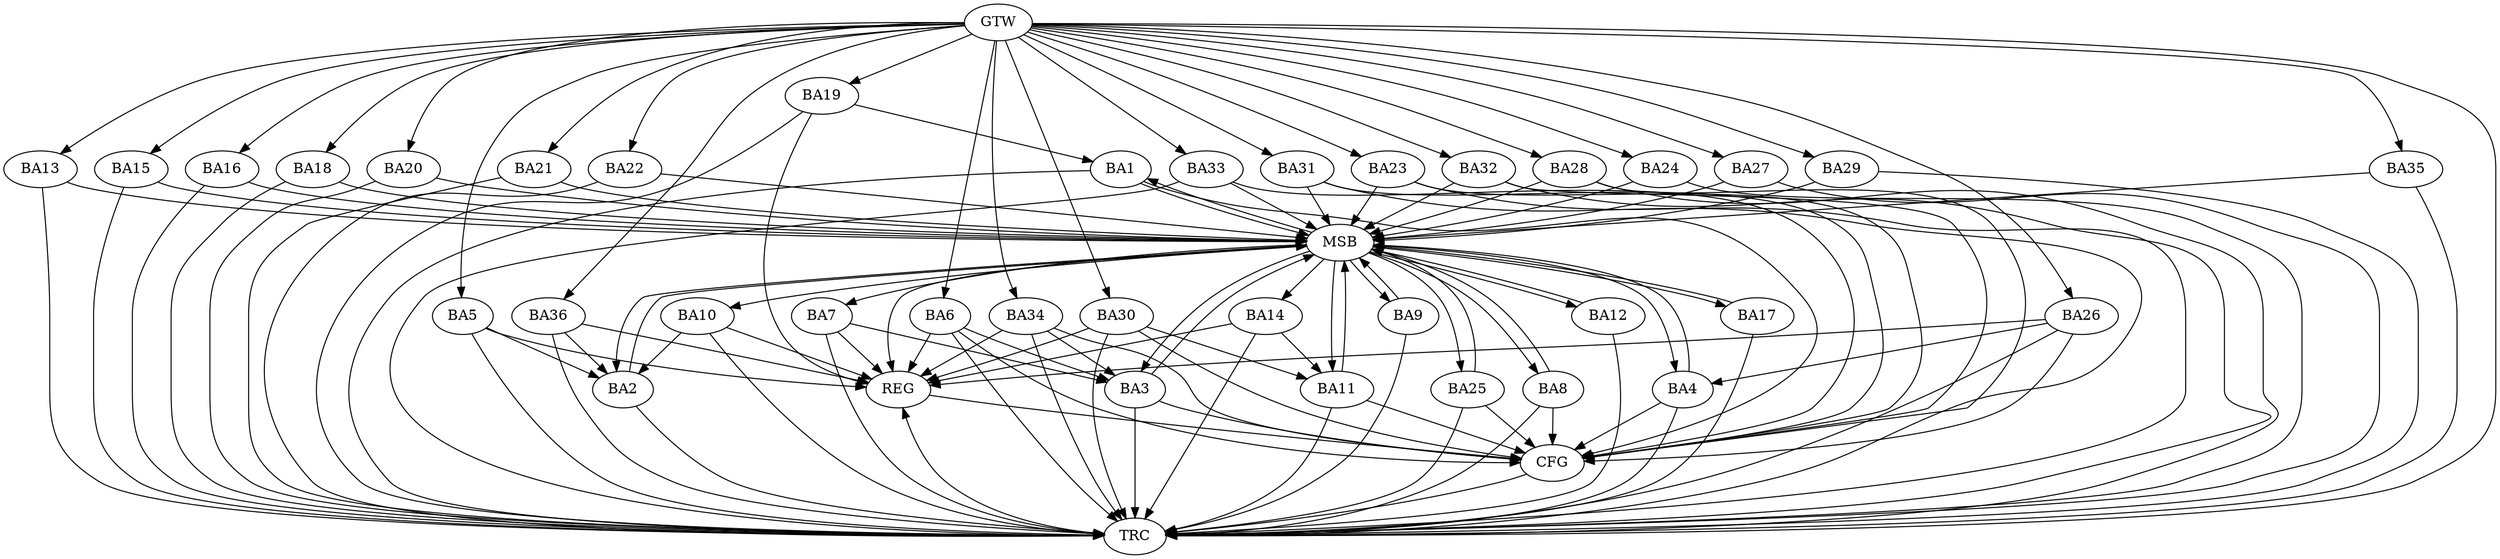 strict digraph G {
  BA1 [ label="BA1" ];
  BA2 [ label="BA2" ];
  BA3 [ label="BA3" ];
  BA4 [ label="BA4" ];
  BA5 [ label="BA5" ];
  BA6 [ label="BA6" ];
  BA7 [ label="BA7" ];
  BA8 [ label="BA8" ];
  BA9 [ label="BA9" ];
  BA10 [ label="BA10" ];
  BA11 [ label="BA11" ];
  BA12 [ label="BA12" ];
  BA13 [ label="BA13" ];
  BA14 [ label="BA14" ];
  BA15 [ label="BA15" ];
  BA16 [ label="BA16" ];
  BA17 [ label="BA17" ];
  BA18 [ label="BA18" ];
  BA19 [ label="BA19" ];
  BA20 [ label="BA20" ];
  BA21 [ label="BA21" ];
  BA22 [ label="BA22" ];
  BA23 [ label="BA23" ];
  BA24 [ label="BA24" ];
  BA25 [ label="BA25" ];
  BA26 [ label="BA26" ];
  BA27 [ label="BA27" ];
  BA28 [ label="BA28" ];
  BA29 [ label="BA29" ];
  BA30 [ label="BA30" ];
  BA31 [ label="BA31" ];
  BA32 [ label="BA32" ];
  BA33 [ label="BA33" ];
  BA34 [ label="BA34" ];
  BA35 [ label="BA35" ];
  BA36 [ label="BA36" ];
  GTW [ label="GTW" ];
  REG [ label="REG" ];
  MSB [ label="MSB" ];
  CFG [ label="CFG" ];
  TRC [ label="TRC" ];
  BA5 -> BA2;
  BA6 -> BA3;
  BA7 -> BA3;
  BA10 -> BA2;
  BA14 -> BA11;
  BA19 -> BA1;
  BA26 -> BA4;
  BA30 -> BA11;
  BA34 -> BA3;
  BA36 -> BA2;
  GTW -> BA5;
  GTW -> BA6;
  GTW -> BA13;
  GTW -> BA15;
  GTW -> BA16;
  GTW -> BA18;
  GTW -> BA19;
  GTW -> BA20;
  GTW -> BA21;
  GTW -> BA22;
  GTW -> BA23;
  GTW -> BA24;
  GTW -> BA26;
  GTW -> BA27;
  GTW -> BA28;
  GTW -> BA29;
  GTW -> BA30;
  GTW -> BA31;
  GTW -> BA32;
  GTW -> BA33;
  GTW -> BA34;
  GTW -> BA35;
  GTW -> BA36;
  BA5 -> REG;
  BA6 -> REG;
  BA7 -> REG;
  BA10 -> REG;
  BA14 -> REG;
  BA19 -> REG;
  BA26 -> REG;
  BA30 -> REG;
  BA34 -> REG;
  BA36 -> REG;
  BA1 -> MSB;
  MSB -> BA2;
  MSB -> REG;
  BA2 -> MSB;
  MSB -> BA1;
  BA3 -> MSB;
  BA4 -> MSB;
  BA8 -> MSB;
  MSB -> BA7;
  BA9 -> MSB;
  MSB -> BA4;
  BA11 -> MSB;
  MSB -> BA3;
  BA12 -> MSB;
  BA13 -> MSB;
  MSB -> BA12;
  BA15 -> MSB;
  BA16 -> MSB;
  MSB -> BA11;
  BA17 -> MSB;
  BA18 -> MSB;
  MSB -> BA14;
  BA20 -> MSB;
  MSB -> BA9;
  BA21 -> MSB;
  MSB -> BA10;
  BA22 -> MSB;
  BA23 -> MSB;
  BA24 -> MSB;
  BA25 -> MSB;
  BA27 -> MSB;
  MSB -> BA17;
  BA28 -> MSB;
  BA29 -> MSB;
  BA31 -> MSB;
  BA32 -> MSB;
  BA33 -> MSB;
  MSB -> BA25;
  BA35 -> MSB;
  MSB -> BA8;
  BA4 -> CFG;
  BA33 -> CFG;
  BA25 -> CFG;
  BA30 -> CFG;
  BA6 -> CFG;
  BA3 -> CFG;
  BA1 -> CFG;
  BA11 -> CFG;
  BA31 -> CFG;
  BA23 -> CFG;
  BA28 -> CFG;
  BA34 -> CFG;
  BA8 -> CFG;
  BA32 -> CFG;
  BA26 -> CFG;
  REG -> CFG;
  BA1 -> TRC;
  BA2 -> TRC;
  BA3 -> TRC;
  BA4 -> TRC;
  BA5 -> TRC;
  BA6 -> TRC;
  BA7 -> TRC;
  BA8 -> TRC;
  BA9 -> TRC;
  BA10 -> TRC;
  BA11 -> TRC;
  BA12 -> TRC;
  BA13 -> TRC;
  BA14 -> TRC;
  BA15 -> TRC;
  BA16 -> TRC;
  BA17 -> TRC;
  BA18 -> TRC;
  BA19 -> TRC;
  BA20 -> TRC;
  BA21 -> TRC;
  BA22 -> TRC;
  BA23 -> TRC;
  BA24 -> TRC;
  BA25 -> TRC;
  BA26 -> TRC;
  BA27 -> TRC;
  BA28 -> TRC;
  BA29 -> TRC;
  BA30 -> TRC;
  BA31 -> TRC;
  BA32 -> TRC;
  BA33 -> TRC;
  BA34 -> TRC;
  BA35 -> TRC;
  BA36 -> TRC;
  GTW -> TRC;
  CFG -> TRC;
  TRC -> REG;
}
